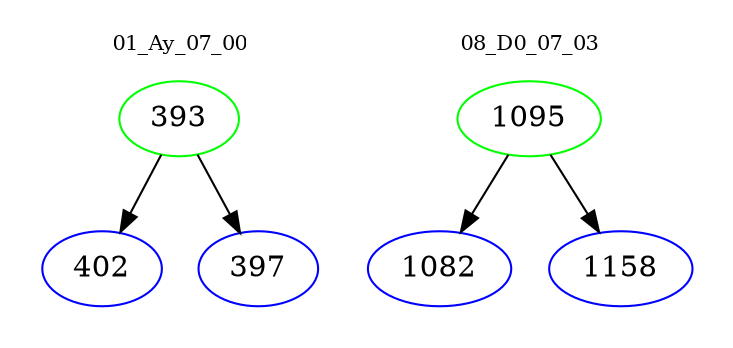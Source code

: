 digraph{
subgraph cluster_0 {
color = white
label = "01_Ay_07_00";
fontsize=10;
T0_393 [label="393", color="green"]
T0_393 -> T0_402 [color="black"]
T0_402 [label="402", color="blue"]
T0_393 -> T0_397 [color="black"]
T0_397 [label="397", color="blue"]
}
subgraph cluster_1 {
color = white
label = "08_D0_07_03";
fontsize=10;
T1_1095 [label="1095", color="green"]
T1_1095 -> T1_1082 [color="black"]
T1_1082 [label="1082", color="blue"]
T1_1095 -> T1_1158 [color="black"]
T1_1158 [label="1158", color="blue"]
}
}
